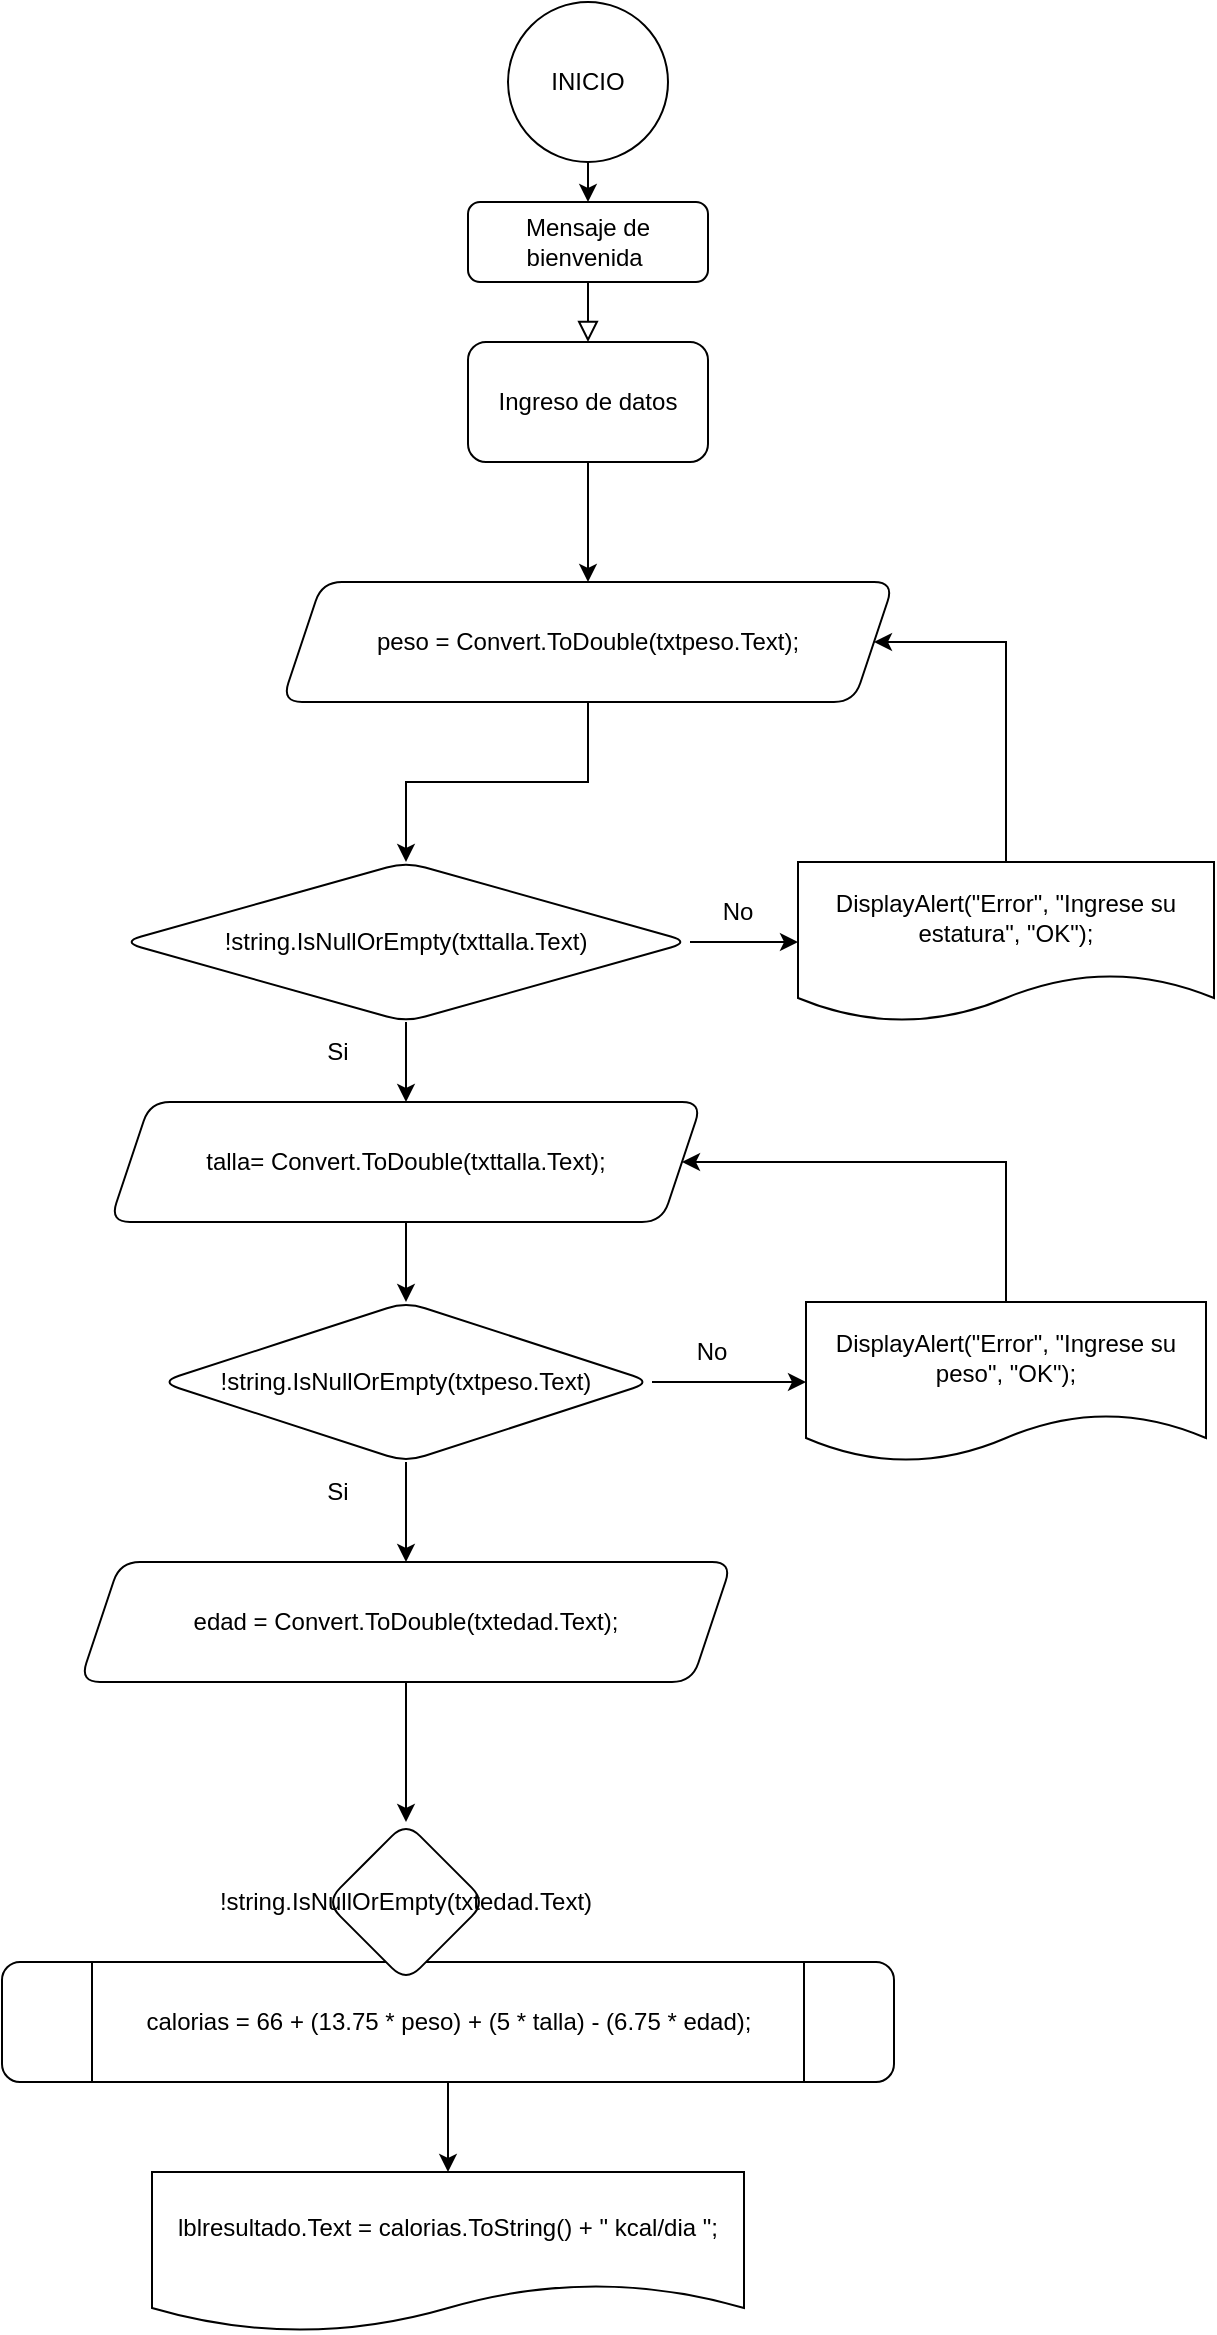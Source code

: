 <mxfile version="21.6.3" type="github">
  <diagram id="C5RBs43oDa-KdzZeNtuy" name="Page-1">
    <mxGraphModel dx="996" dy="549" grid="1" gridSize="10" guides="1" tooltips="1" connect="1" arrows="1" fold="1" page="1" pageScale="1" pageWidth="827" pageHeight="1169" math="0" shadow="0">
      <root>
        <mxCell id="WIyWlLk6GJQsqaUBKTNV-0" />
        <mxCell id="WIyWlLk6GJQsqaUBKTNV-1" parent="WIyWlLk6GJQsqaUBKTNV-0" />
        <mxCell id="WIyWlLk6GJQsqaUBKTNV-3" value="Mensaje de bienvenida&amp;nbsp;" style="rounded=1;whiteSpace=wrap;html=1;fontSize=12;glass=0;strokeWidth=1;shadow=0;" parent="WIyWlLk6GJQsqaUBKTNV-1" vertex="1">
          <mxGeometry x="354" y="110" width="120" height="40" as="geometry" />
        </mxCell>
        <mxCell id="oFDpxJeYynIPH8nCqKxO-1" value="" style="rounded=0;html=1;jettySize=auto;orthogonalLoop=1;fontSize=11;endArrow=block;endFill=0;endSize=8;strokeWidth=1;shadow=0;labelBackgroundColor=none;edgeStyle=orthogonalEdgeStyle;" parent="WIyWlLk6GJQsqaUBKTNV-1" source="WIyWlLk6GJQsqaUBKTNV-3" target="oFDpxJeYynIPH8nCqKxO-0" edge="1">
          <mxGeometry relative="1" as="geometry">
            <mxPoint x="393" y="150" as="sourcePoint" />
            <mxPoint x="393" y="200" as="targetPoint" />
          </mxGeometry>
        </mxCell>
        <mxCell id="oFDpxJeYynIPH8nCqKxO-9" value="" style="edgeStyle=orthogonalEdgeStyle;rounded=0;orthogonalLoop=1;jettySize=auto;html=1;" parent="WIyWlLk6GJQsqaUBKTNV-1" source="oFDpxJeYynIPH8nCqKxO-0" target="oFDpxJeYynIPH8nCqKxO-8" edge="1">
          <mxGeometry relative="1" as="geometry" />
        </mxCell>
        <mxCell id="oFDpxJeYynIPH8nCqKxO-0" value="Ingreso de datos" style="rounded=1;whiteSpace=wrap;html=1;" parent="WIyWlLk6GJQsqaUBKTNV-1" vertex="1">
          <mxGeometry x="354" y="180" width="120" height="60" as="geometry" />
        </mxCell>
        <mxCell id="oFDpxJeYynIPH8nCqKxO-31" value="" style="edgeStyle=orthogonalEdgeStyle;rounded=0;orthogonalLoop=1;jettySize=auto;html=1;" parent="WIyWlLk6GJQsqaUBKTNV-1" source="oFDpxJeYynIPH8nCqKxO-8" target="oFDpxJeYynIPH8nCqKxO-30" edge="1">
          <mxGeometry relative="1" as="geometry" />
        </mxCell>
        <mxCell id="oFDpxJeYynIPH8nCqKxO-8" value="peso = Convert.ToDouble(txtpeso.Text);" style="shape=parallelogram;perimeter=parallelogramPerimeter;whiteSpace=wrap;html=1;fixedSize=1;rounded=1;" parent="WIyWlLk6GJQsqaUBKTNV-1" vertex="1">
          <mxGeometry x="261" y="300" width="306" height="60" as="geometry" />
        </mxCell>
        <mxCell id="k-AUnhLWSu1Wqkw1lmfP-7" value="" style="edgeStyle=orthogonalEdgeStyle;rounded=0;orthogonalLoop=1;jettySize=auto;html=1;" edge="1" parent="WIyWlLk6GJQsqaUBKTNV-1" source="oFDpxJeYynIPH8nCqKxO-10" target="k-AUnhLWSu1Wqkw1lmfP-6">
          <mxGeometry relative="1" as="geometry" />
        </mxCell>
        <mxCell id="oFDpxJeYynIPH8nCqKxO-10" value="talla= Convert.ToDouble(txttalla.Text);" style="shape=parallelogram;perimeter=parallelogramPerimeter;whiteSpace=wrap;html=1;fixedSize=1;rounded=1;" parent="WIyWlLk6GJQsqaUBKTNV-1" vertex="1">
          <mxGeometry x="175" y="560" width="296" height="60" as="geometry" />
        </mxCell>
        <mxCell id="k-AUnhLWSu1Wqkw1lmfP-20" value="" style="edgeStyle=orthogonalEdgeStyle;rounded=0;orthogonalLoop=1;jettySize=auto;html=1;" edge="1" parent="WIyWlLk6GJQsqaUBKTNV-1" source="oFDpxJeYynIPH8nCqKxO-12" target="k-AUnhLWSu1Wqkw1lmfP-19">
          <mxGeometry relative="1" as="geometry" />
        </mxCell>
        <mxCell id="oFDpxJeYynIPH8nCqKxO-12" value="edad = Convert.ToDouble(txtedad.Text);" style="shape=parallelogram;perimeter=parallelogramPerimeter;whiteSpace=wrap;html=1;fixedSize=1;rounded=1;" parent="WIyWlLk6GJQsqaUBKTNV-1" vertex="1">
          <mxGeometry x="160" y="790" width="326" height="60" as="geometry" />
        </mxCell>
        <mxCell id="oFDpxJeYynIPH8nCqKxO-17" value="" style="edgeStyle=orthogonalEdgeStyle;rounded=0;orthogonalLoop=1;jettySize=auto;html=1;" parent="WIyWlLk6GJQsqaUBKTNV-1" source="oFDpxJeYynIPH8nCqKxO-14" target="oFDpxJeYynIPH8nCqKxO-16" edge="1">
          <mxGeometry relative="1" as="geometry" />
        </mxCell>
        <mxCell id="oFDpxJeYynIPH8nCqKxO-14" value="calorias = 66 + (13.75 * peso) + (5 * talla) - (6.75 * edad);" style="shape=process;whiteSpace=wrap;html=1;backgroundOutline=1;rounded=1;" parent="WIyWlLk6GJQsqaUBKTNV-1" vertex="1">
          <mxGeometry x="121" y="990" width="446" height="60" as="geometry" />
        </mxCell>
        <mxCell id="oFDpxJeYynIPH8nCqKxO-16" value="lblresultado.Text = calorias.ToString() + &quot; kcal/dia &quot;;" style="shape=document;whiteSpace=wrap;html=1;boundedLbl=1;rounded=1;" parent="WIyWlLk6GJQsqaUBKTNV-1" vertex="1">
          <mxGeometry x="196" y="1095" width="296" height="80" as="geometry" />
        </mxCell>
        <mxCell id="k-AUnhLWSu1Wqkw1lmfP-2" value="" style="edgeStyle=orthogonalEdgeStyle;rounded=0;orthogonalLoop=1;jettySize=auto;html=1;" edge="1" parent="WIyWlLk6GJQsqaUBKTNV-1" source="oFDpxJeYynIPH8nCqKxO-30" target="k-AUnhLWSu1Wqkw1lmfP-1">
          <mxGeometry relative="1" as="geometry" />
        </mxCell>
        <mxCell id="k-AUnhLWSu1Wqkw1lmfP-5" style="edgeStyle=orthogonalEdgeStyle;rounded=0;orthogonalLoop=1;jettySize=auto;html=1;exitX=0.5;exitY=1;exitDx=0;exitDy=0;entryX=0.5;entryY=0;entryDx=0;entryDy=0;" edge="1" parent="WIyWlLk6GJQsqaUBKTNV-1" source="oFDpxJeYynIPH8nCqKxO-30" target="oFDpxJeYynIPH8nCqKxO-10">
          <mxGeometry relative="1" as="geometry" />
        </mxCell>
        <mxCell id="oFDpxJeYynIPH8nCqKxO-30" value="!string.IsNullOrEmpty(txttalla.Text)" style="rhombus;whiteSpace=wrap;html=1;rounded=1;" parent="WIyWlLk6GJQsqaUBKTNV-1" vertex="1">
          <mxGeometry x="181" y="440" width="284" height="80" as="geometry" />
        </mxCell>
        <mxCell id="k-AUnhLWSu1Wqkw1lmfP-17" style="edgeStyle=orthogonalEdgeStyle;rounded=0;orthogonalLoop=1;jettySize=auto;html=1;exitX=0.5;exitY=0;exitDx=0;exitDy=0;entryX=1;entryY=0.5;entryDx=0;entryDy=0;" edge="1" parent="WIyWlLk6GJQsqaUBKTNV-1" source="k-AUnhLWSu1Wqkw1lmfP-1" target="oFDpxJeYynIPH8nCqKxO-8">
          <mxGeometry relative="1" as="geometry">
            <Array as="points">
              <mxPoint x="623" y="330" />
            </Array>
          </mxGeometry>
        </mxCell>
        <mxCell id="k-AUnhLWSu1Wqkw1lmfP-1" value="DisplayAlert(&quot;Error&quot;, &quot;Ingrese su estatura&quot;, &quot;OK&quot;);" style="shape=document;whiteSpace=wrap;html=1;boundedLbl=1;rounded=1;" vertex="1" parent="WIyWlLk6GJQsqaUBKTNV-1">
          <mxGeometry x="519" y="440" width="208" height="80" as="geometry" />
        </mxCell>
        <mxCell id="k-AUnhLWSu1Wqkw1lmfP-3" value="Si" style="text;html=1;strokeColor=none;fillColor=none;align=center;verticalAlign=middle;whiteSpace=wrap;rounded=0;" vertex="1" parent="WIyWlLk6GJQsqaUBKTNV-1">
          <mxGeometry x="259" y="520" width="60" height="30" as="geometry" />
        </mxCell>
        <mxCell id="k-AUnhLWSu1Wqkw1lmfP-4" value="No" style="text;html=1;strokeColor=none;fillColor=none;align=center;verticalAlign=middle;whiteSpace=wrap;rounded=0;" vertex="1" parent="WIyWlLk6GJQsqaUBKTNV-1">
          <mxGeometry x="459" y="450" width="60" height="30" as="geometry" />
        </mxCell>
        <mxCell id="k-AUnhLWSu1Wqkw1lmfP-9" value="" style="edgeStyle=orthogonalEdgeStyle;rounded=0;orthogonalLoop=1;jettySize=auto;html=1;" edge="1" parent="WIyWlLk6GJQsqaUBKTNV-1" source="k-AUnhLWSu1Wqkw1lmfP-6" target="k-AUnhLWSu1Wqkw1lmfP-8">
          <mxGeometry relative="1" as="geometry" />
        </mxCell>
        <mxCell id="k-AUnhLWSu1Wqkw1lmfP-14" style="edgeStyle=orthogonalEdgeStyle;rounded=0;orthogonalLoop=1;jettySize=auto;html=1;exitX=0.5;exitY=1;exitDx=0;exitDy=0;entryX=0.5;entryY=0;entryDx=0;entryDy=0;" edge="1" parent="WIyWlLk6GJQsqaUBKTNV-1" source="k-AUnhLWSu1Wqkw1lmfP-6" target="oFDpxJeYynIPH8nCqKxO-12">
          <mxGeometry relative="1" as="geometry" />
        </mxCell>
        <mxCell id="k-AUnhLWSu1Wqkw1lmfP-6" value="!string.IsNullOrEmpty(txtpeso.Text)" style="rhombus;whiteSpace=wrap;html=1;rounded=1;" vertex="1" parent="WIyWlLk6GJQsqaUBKTNV-1">
          <mxGeometry x="200" y="660" width="246" height="80" as="geometry" />
        </mxCell>
        <mxCell id="k-AUnhLWSu1Wqkw1lmfP-18" style="edgeStyle=orthogonalEdgeStyle;rounded=0;orthogonalLoop=1;jettySize=auto;html=1;exitX=0.5;exitY=0;exitDx=0;exitDy=0;entryX=1;entryY=0.5;entryDx=0;entryDy=0;" edge="1" parent="WIyWlLk6GJQsqaUBKTNV-1" source="k-AUnhLWSu1Wqkw1lmfP-8" target="oFDpxJeYynIPH8nCqKxO-10">
          <mxGeometry relative="1" as="geometry">
            <Array as="points">
              <mxPoint x="623" y="590" />
            </Array>
          </mxGeometry>
        </mxCell>
        <mxCell id="k-AUnhLWSu1Wqkw1lmfP-8" value="DisplayAlert(&quot;Error&quot;, &quot;Ingrese su peso&quot;, &quot;OK&quot;);" style="shape=document;whiteSpace=wrap;html=1;boundedLbl=1;rounded=1;" vertex="1" parent="WIyWlLk6GJQsqaUBKTNV-1">
          <mxGeometry x="523" y="660" width="200" height="80" as="geometry" />
        </mxCell>
        <mxCell id="k-AUnhLWSu1Wqkw1lmfP-10" value="No" style="text;html=1;strokeColor=none;fillColor=none;align=center;verticalAlign=middle;whiteSpace=wrap;rounded=0;" vertex="1" parent="WIyWlLk6GJQsqaUBKTNV-1">
          <mxGeometry x="446" y="670" width="60" height="30" as="geometry" />
        </mxCell>
        <mxCell id="k-AUnhLWSu1Wqkw1lmfP-11" value="Si" style="text;html=1;strokeColor=none;fillColor=none;align=center;verticalAlign=middle;whiteSpace=wrap;rounded=0;" vertex="1" parent="WIyWlLk6GJQsqaUBKTNV-1">
          <mxGeometry x="259" y="740" width="60" height="30" as="geometry" />
        </mxCell>
        <mxCell id="k-AUnhLWSu1Wqkw1lmfP-16" style="edgeStyle=orthogonalEdgeStyle;rounded=0;orthogonalLoop=1;jettySize=auto;html=1;exitX=0.5;exitY=1;exitDx=0;exitDy=0;entryX=0.5;entryY=0;entryDx=0;entryDy=0;" edge="1" parent="WIyWlLk6GJQsqaUBKTNV-1" source="k-AUnhLWSu1Wqkw1lmfP-15" target="WIyWlLk6GJQsqaUBKTNV-3">
          <mxGeometry relative="1" as="geometry" />
        </mxCell>
        <mxCell id="k-AUnhLWSu1Wqkw1lmfP-15" value="INICIO" style="ellipse;whiteSpace=wrap;html=1;aspect=fixed;" vertex="1" parent="WIyWlLk6GJQsqaUBKTNV-1">
          <mxGeometry x="374" y="10" width="80" height="80" as="geometry" />
        </mxCell>
        <mxCell id="k-AUnhLWSu1Wqkw1lmfP-19" value="!string.IsNullOrEmpty(txtedad.Text)" style="rhombus;whiteSpace=wrap;html=1;rounded=1;" vertex="1" parent="WIyWlLk6GJQsqaUBKTNV-1">
          <mxGeometry x="283" y="920" width="80" height="80" as="geometry" />
        </mxCell>
      </root>
    </mxGraphModel>
  </diagram>
</mxfile>
